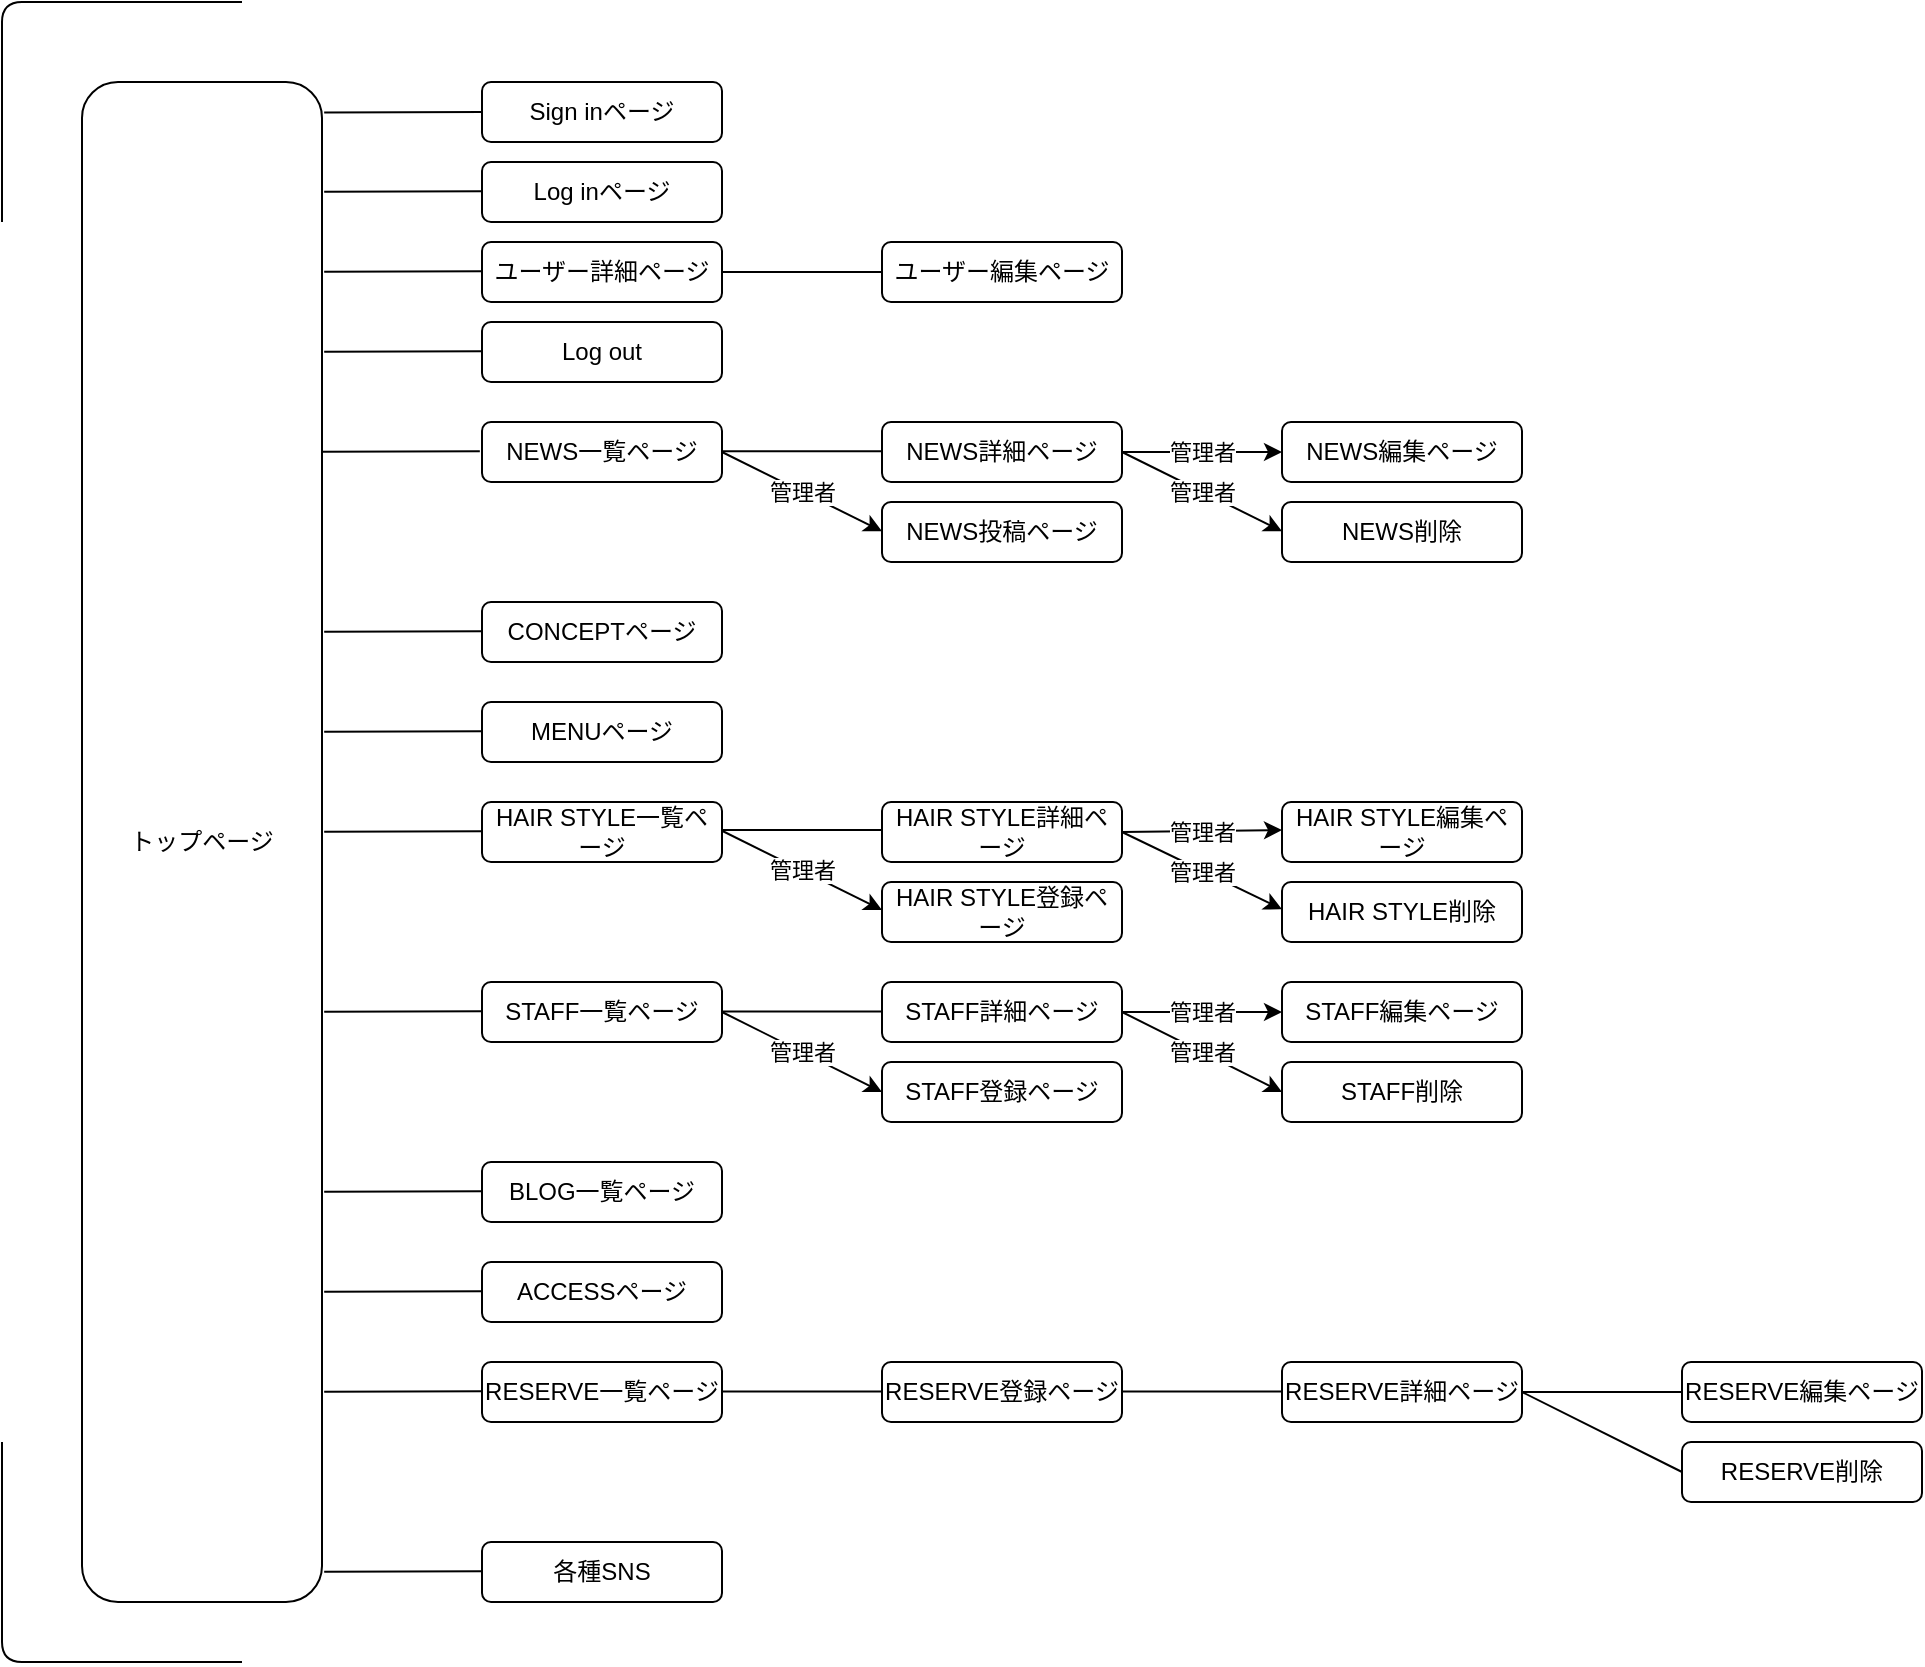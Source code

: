 <mxfile>
    <diagram id="gTzxo0V6KKp_SFuRiDqh" name="ページ1">
        <mxGraphModel dx="337" dy="174" grid="1" gridSize="10" guides="1" tooltips="1" connect="1" arrows="1" fold="1" page="1" pageScale="1" pageWidth="1169" pageHeight="827" math="0" shadow="0">
            <root>
                <mxCell id="0"/>
                <mxCell id="1" parent="0"/>
                <mxCell id="2" value="トップページ" style="rounded=1;whiteSpace=wrap;html=1;" parent="1" vertex="1">
                    <mxGeometry x="40" y="40" width="120" height="760" as="geometry"/>
                </mxCell>
                <mxCell id="3" value="NEWS一覧ページ" style="rounded=1;whiteSpace=wrap;html=1;" parent="1" vertex="1">
                    <mxGeometry x="240" y="210" width="120" height="30" as="geometry"/>
                </mxCell>
                <mxCell id="4" value="NEWS詳細ページ" style="rounded=1;whiteSpace=wrap;html=1;" parent="1" vertex="1">
                    <mxGeometry x="440" y="210" width="120" height="30" as="geometry"/>
                </mxCell>
                <mxCell id="5" value="NEWS投稿ページ" style="rounded=1;whiteSpace=wrap;html=1;" parent="1" vertex="1">
                    <mxGeometry x="440" y="250" width="120" height="30" as="geometry"/>
                </mxCell>
                <mxCell id="6" value="NEWS編集ページ" style="rounded=1;whiteSpace=wrap;html=1;" parent="1" vertex="1">
                    <mxGeometry x="640" y="210" width="120" height="30" as="geometry"/>
                </mxCell>
                <mxCell id="8" value="NEWS削除" style="rounded=1;whiteSpace=wrap;html=1;" parent="1" vertex="1">
                    <mxGeometry x="640" y="250" width="120" height="30" as="geometry"/>
                </mxCell>
                <mxCell id="11" value="MENUページ" style="rounded=1;whiteSpace=wrap;html=1;" parent="1" vertex="1">
                    <mxGeometry x="240" y="350" width="120" height="30" as="geometry"/>
                </mxCell>
                <mxCell id="12" value="CONCEPTページ" style="rounded=1;whiteSpace=wrap;html=1;" parent="1" vertex="1">
                    <mxGeometry x="240" y="300" width="120" height="30" as="geometry"/>
                </mxCell>
                <mxCell id="13" value="HAIR STYLE詳細ページ" style="rounded=1;whiteSpace=wrap;html=1;" parent="1" vertex="1">
                    <mxGeometry x="440" y="400" width="120" height="30" as="geometry"/>
                </mxCell>
                <mxCell id="14" value="HAIR STYLE登録ページ" style="rounded=1;whiteSpace=wrap;html=1;" parent="1" vertex="1">
                    <mxGeometry x="440" y="440" width="120" height="30" as="geometry"/>
                </mxCell>
                <mxCell id="15" value="HAIR STYLE編集ページ" style="rounded=1;whiteSpace=wrap;html=1;" parent="1" vertex="1">
                    <mxGeometry x="640" y="400" width="120" height="30" as="geometry"/>
                </mxCell>
                <mxCell id="16" value="HAIR STYLE削除" style="rounded=1;whiteSpace=wrap;html=1;" parent="1" vertex="1">
                    <mxGeometry x="640" y="440" width="120" height="30" as="geometry"/>
                </mxCell>
                <mxCell id="17" value="HAIR STYLE一覧ページ" style="rounded=1;whiteSpace=wrap;html=1;" parent="1" vertex="1">
                    <mxGeometry x="240" y="400" width="120" height="30" as="geometry"/>
                </mxCell>
                <mxCell id="18" value="STAFF詳細ページ" style="rounded=1;whiteSpace=wrap;html=1;" parent="1" vertex="1">
                    <mxGeometry x="440" y="490" width="120" height="30" as="geometry"/>
                </mxCell>
                <mxCell id="19" value="STAFF登録ページ" style="rounded=1;whiteSpace=wrap;html=1;" parent="1" vertex="1">
                    <mxGeometry x="440" y="530" width="120" height="30" as="geometry"/>
                </mxCell>
                <mxCell id="20" value="STAFF編集ページ" style="rounded=1;whiteSpace=wrap;html=1;" parent="1" vertex="1">
                    <mxGeometry x="640" y="490" width="120" height="30" as="geometry"/>
                </mxCell>
                <mxCell id="21" value="STAFF削除" style="rounded=1;whiteSpace=wrap;html=1;" parent="1" vertex="1">
                    <mxGeometry x="640" y="530" width="120" height="30" as="geometry"/>
                </mxCell>
                <mxCell id="22" value="STAFF一覧ページ" style="rounded=1;whiteSpace=wrap;html=1;" parent="1" vertex="1">
                    <mxGeometry x="240" y="490" width="120" height="30" as="geometry"/>
                </mxCell>
                <mxCell id="23" value="BLOG一覧ページ" style="rounded=1;whiteSpace=wrap;html=1;" parent="1" vertex="1">
                    <mxGeometry x="240" y="580" width="120" height="30" as="geometry"/>
                </mxCell>
                <mxCell id="24" value="ACCESSページ" style="rounded=1;whiteSpace=wrap;html=1;" parent="1" vertex="1">
                    <mxGeometry x="240" y="630" width="120" height="30" as="geometry"/>
                </mxCell>
                <mxCell id="25" value="RESERVE一覧ページ" style="rounded=1;whiteSpace=wrap;html=1;" parent="1" vertex="1">
                    <mxGeometry x="240" y="680" width="120" height="30" as="geometry"/>
                </mxCell>
                <mxCell id="26" value="RESERVE登録ページ" style="rounded=1;whiteSpace=wrap;html=1;" parent="1" vertex="1">
                    <mxGeometry x="440" y="680" width="120" height="30" as="geometry"/>
                </mxCell>
                <mxCell id="27" value="RESERVE詳細ページ" style="rounded=1;whiteSpace=wrap;html=1;" parent="1" vertex="1">
                    <mxGeometry x="640" y="680" width="120" height="30" as="geometry"/>
                </mxCell>
                <mxCell id="29" value="Sign inページ" style="rounded=1;whiteSpace=wrap;html=1;" parent="1" vertex="1">
                    <mxGeometry x="240" y="40" width="120" height="30" as="geometry"/>
                </mxCell>
                <mxCell id="30" value="Log inページ" style="rounded=1;whiteSpace=wrap;html=1;" parent="1" vertex="1">
                    <mxGeometry x="240" y="80" width="120" height="30" as="geometry"/>
                </mxCell>
                <mxCell id="31" value="ユーザー詳細ページ" style="rounded=1;whiteSpace=wrap;html=1;" parent="1" vertex="1">
                    <mxGeometry x="240" y="120" width="120" height="30" as="geometry"/>
                </mxCell>
                <mxCell id="32" value="Log out" style="rounded=1;whiteSpace=wrap;html=1;" parent="1" vertex="1">
                    <mxGeometry x="240" y="160" width="120" height="30" as="geometry"/>
                </mxCell>
                <mxCell id="33" value="ユーザー編集ページ" style="rounded=1;whiteSpace=wrap;html=1;" parent="1" vertex="1">
                    <mxGeometry x="440" y="120" width="120" height="30" as="geometry"/>
                </mxCell>
                <mxCell id="35" value="各種SNS" style="rounded=1;whiteSpace=wrap;html=1;" parent="1" vertex="1">
                    <mxGeometry x="240" y="770" width="120" height="30" as="geometry"/>
                </mxCell>
                <mxCell id="50" value="" style="endArrow=none;html=1;exitX=1;exitY=0.5;exitDx=0;exitDy=0;entryX=0;entryY=0.5;entryDx=0;entryDy=0;" parent="1" source="31" target="33" edge="1">
                    <mxGeometry width="50" height="50" relative="1" as="geometry">
                        <mxPoint x="380" y="230" as="sourcePoint"/>
                        <mxPoint x="430" y="180" as="targetPoint"/>
                    </mxGeometry>
                </mxCell>
                <mxCell id="51" value="" style="endArrow=none;html=1;exitX=1;exitY=0.5;exitDx=0;exitDy=0;entryX=0;entryY=0.5;entryDx=0;entryDy=0;" parent="1" edge="1">
                    <mxGeometry width="50" height="50" relative="1" as="geometry">
                        <mxPoint x="360" y="224.63" as="sourcePoint"/>
                        <mxPoint x="440" y="224.63" as="targetPoint"/>
                    </mxGeometry>
                </mxCell>
                <mxCell id="52" value="" style="endArrow=classic;html=1;exitX=1;exitY=0.5;exitDx=0;exitDy=0;" parent="1" source="3" edge="1">
                    <mxGeometry relative="1" as="geometry">
                        <mxPoint x="400" y="265" as="sourcePoint"/>
                        <mxPoint x="440" y="264.63" as="targetPoint"/>
                    </mxGeometry>
                </mxCell>
                <mxCell id="53" value="管理者" style="edgeLabel;resizable=0;html=1;align=center;verticalAlign=middle;" parent="52" connectable="0" vertex="1">
                    <mxGeometry relative="1" as="geometry"/>
                </mxCell>
                <mxCell id="57" value="" style="endArrow=classic;html=1;exitX=1;exitY=0.5;exitDx=0;exitDy=0;" parent="1" edge="1" source="4">
                    <mxGeometry relative="1" as="geometry">
                        <mxPoint x="560" y="265" as="sourcePoint"/>
                        <mxPoint x="640" y="264.63" as="targetPoint"/>
                    </mxGeometry>
                </mxCell>
                <mxCell id="58" value="管理者" style="edgeLabel;resizable=0;html=1;align=center;verticalAlign=middle;" parent="57" connectable="0" vertex="1">
                    <mxGeometry relative="1" as="geometry"/>
                </mxCell>
                <mxCell id="60" value="" style="endArrow=classic;html=1;entryX=0;entryY=0.5;entryDx=0;entryDy=0;exitX=1;exitY=0.5;exitDx=0;exitDy=0;" parent="1" source="4" target="6" edge="1">
                    <mxGeometry relative="1" as="geometry">
                        <mxPoint x="560" y="260" as="sourcePoint"/>
                        <mxPoint x="450" y="280" as="targetPoint"/>
                    </mxGeometry>
                </mxCell>
                <mxCell id="61" value="管理者" style="edgeLabel;resizable=0;html=1;align=center;verticalAlign=middle;" parent="60" connectable="0" vertex="1">
                    <mxGeometry relative="1" as="geometry"/>
                </mxCell>
                <mxCell id="62" value="" style="endArrow=none;html=1;exitX=0;exitY=0.5;exitDx=0;exitDy=0;entryX=1.009;entryY=0.02;entryDx=0;entryDy=0;entryPerimeter=0;" parent="1" source="29" target="2" edge="1">
                    <mxGeometry width="50" height="50" relative="1" as="geometry">
                        <mxPoint x="170" y="120" as="sourcePoint"/>
                        <mxPoint x="220" y="70" as="targetPoint"/>
                    </mxGeometry>
                </mxCell>
                <mxCell id="63" value="" style="endArrow=none;html=1;exitX=0;exitY=0.5;exitDx=0;exitDy=0;entryX=1.009;entryY=0.02;entryDx=0;entryDy=0;entryPerimeter=0;" parent="1" edge="1">
                    <mxGeometry width="50" height="50" relative="1" as="geometry">
                        <mxPoint x="240" y="94.68" as="sourcePoint"/>
                        <mxPoint x="161.08" y="94.88" as="targetPoint"/>
                    </mxGeometry>
                </mxCell>
                <mxCell id="64" value="" style="endArrow=none;html=1;exitX=0;exitY=0.5;exitDx=0;exitDy=0;entryX=1.009;entryY=0.02;entryDx=0;entryDy=0;entryPerimeter=0;" parent="1" edge="1">
                    <mxGeometry width="50" height="50" relative="1" as="geometry">
                        <mxPoint x="240" y="134.68" as="sourcePoint"/>
                        <mxPoint x="161.08" y="134.88" as="targetPoint"/>
                    </mxGeometry>
                </mxCell>
                <mxCell id="65" value="" style="endArrow=none;html=1;exitX=0;exitY=0.5;exitDx=0;exitDy=0;entryX=1.009;entryY=0.02;entryDx=0;entryDy=0;entryPerimeter=0;" parent="1" edge="1">
                    <mxGeometry width="50" height="50" relative="1" as="geometry">
                        <mxPoint x="240" y="174.68" as="sourcePoint"/>
                        <mxPoint x="161.08" y="174.88" as="targetPoint"/>
                    </mxGeometry>
                </mxCell>
                <mxCell id="66" value="" style="endArrow=none;html=1;exitX=0;exitY=0.5;exitDx=0;exitDy=0;entryX=1.009;entryY=0.02;entryDx=0;entryDy=0;entryPerimeter=0;" parent="1" edge="1">
                    <mxGeometry width="50" height="50" relative="1" as="geometry">
                        <mxPoint x="238.92" y="224.68" as="sourcePoint"/>
                        <mxPoint x="160.0" y="224.88" as="targetPoint"/>
                    </mxGeometry>
                </mxCell>
                <mxCell id="67" value="" style="endArrow=none;html=1;exitX=0;exitY=0.5;exitDx=0;exitDy=0;entryX=1.009;entryY=0.02;entryDx=0;entryDy=0;entryPerimeter=0;" parent="1" edge="1">
                    <mxGeometry width="50" height="50" relative="1" as="geometry">
                        <mxPoint x="240.0" y="314.68" as="sourcePoint"/>
                        <mxPoint x="161.08" y="314.88" as="targetPoint"/>
                    </mxGeometry>
                </mxCell>
                <mxCell id="68" value="" style="endArrow=none;html=1;exitX=0;exitY=0.5;exitDx=0;exitDy=0;entryX=1.009;entryY=0.02;entryDx=0;entryDy=0;entryPerimeter=0;" parent="1" edge="1">
                    <mxGeometry width="50" height="50" relative="1" as="geometry">
                        <mxPoint x="240" y="364.68" as="sourcePoint"/>
                        <mxPoint x="161.08" y="364.88" as="targetPoint"/>
                    </mxGeometry>
                </mxCell>
                <mxCell id="69" value="" style="endArrow=none;html=1;exitX=0;exitY=0.5;exitDx=0;exitDy=0;entryX=1.009;entryY=0.02;entryDx=0;entryDy=0;entryPerimeter=0;" parent="1" edge="1">
                    <mxGeometry width="50" height="50" relative="1" as="geometry">
                        <mxPoint x="240" y="414.68" as="sourcePoint"/>
                        <mxPoint x="161.08" y="414.88" as="targetPoint"/>
                    </mxGeometry>
                </mxCell>
                <mxCell id="70" value="" style="endArrow=none;html=1;exitX=0;exitY=0.5;exitDx=0;exitDy=0;entryX=1.009;entryY=0.02;entryDx=0;entryDy=0;entryPerimeter=0;" parent="1" edge="1">
                    <mxGeometry width="50" height="50" relative="1" as="geometry">
                        <mxPoint x="240" y="504.68" as="sourcePoint"/>
                        <mxPoint x="161.08" y="504.88" as="targetPoint"/>
                    </mxGeometry>
                </mxCell>
                <mxCell id="71" value="" style="endArrow=none;html=1;exitX=0;exitY=0.5;exitDx=0;exitDy=0;entryX=1.009;entryY=0.02;entryDx=0;entryDy=0;entryPerimeter=0;" parent="1" edge="1">
                    <mxGeometry width="50" height="50" relative="1" as="geometry">
                        <mxPoint x="240" y="594.68" as="sourcePoint"/>
                        <mxPoint x="161.08" y="594.88" as="targetPoint"/>
                    </mxGeometry>
                </mxCell>
                <mxCell id="72" value="" style="endArrow=none;html=1;exitX=0;exitY=0.5;exitDx=0;exitDy=0;entryX=1.009;entryY=0.02;entryDx=0;entryDy=0;entryPerimeter=0;" parent="1" edge="1">
                    <mxGeometry width="50" height="50" relative="1" as="geometry">
                        <mxPoint x="240" y="644.68" as="sourcePoint"/>
                        <mxPoint x="161.08" y="644.88" as="targetPoint"/>
                    </mxGeometry>
                </mxCell>
                <mxCell id="73" value="" style="endArrow=none;html=1;exitX=0;exitY=0.5;exitDx=0;exitDy=0;entryX=1.009;entryY=0.02;entryDx=0;entryDy=0;entryPerimeter=0;" parent="1" edge="1">
                    <mxGeometry width="50" height="50" relative="1" as="geometry">
                        <mxPoint x="240" y="694.68" as="sourcePoint"/>
                        <mxPoint x="161.08" y="694.88" as="targetPoint"/>
                    </mxGeometry>
                </mxCell>
                <mxCell id="74" value="" style="endArrow=none;html=1;exitX=0;exitY=0.5;exitDx=0;exitDy=0;entryX=1.009;entryY=0.02;entryDx=0;entryDy=0;entryPerimeter=0;" parent="1" edge="1">
                    <mxGeometry width="50" height="50" relative="1" as="geometry">
                        <mxPoint x="240" y="784.68" as="sourcePoint"/>
                        <mxPoint x="161.08" y="784.88" as="targetPoint"/>
                    </mxGeometry>
                </mxCell>
                <mxCell id="75" value="" style="endArrow=none;html=1;exitX=1;exitY=0.5;exitDx=0;exitDy=0;entryX=0;entryY=0.5;entryDx=0;entryDy=0;" parent="1" edge="1">
                    <mxGeometry width="50" height="50" relative="1" as="geometry">
                        <mxPoint x="360" y="414" as="sourcePoint"/>
                        <mxPoint x="440.0" y="414" as="targetPoint"/>
                    </mxGeometry>
                </mxCell>
                <mxCell id="76" value="" style="endArrow=classic;html=1;exitX=1;exitY=0.5;exitDx=0;exitDy=0;" parent="1" edge="1">
                    <mxGeometry relative="1" as="geometry">
                        <mxPoint x="360" y="414.37" as="sourcePoint"/>
                        <mxPoint x="440.0" y="454" as="targetPoint"/>
                    </mxGeometry>
                </mxCell>
                <mxCell id="77" value="管理者" style="edgeLabel;resizable=0;html=1;align=center;verticalAlign=middle;" parent="76" connectable="0" vertex="1">
                    <mxGeometry relative="1" as="geometry"/>
                </mxCell>
                <mxCell id="78" value="" style="endArrow=classic;html=1;exitX=1;exitY=0.5;exitDx=0;exitDy=0;" parent="1" edge="1" source="13">
                    <mxGeometry relative="1" as="geometry">
                        <mxPoint x="560.0" y="454" as="sourcePoint"/>
                        <mxPoint x="640" y="453.63" as="targetPoint"/>
                    </mxGeometry>
                </mxCell>
                <mxCell id="79" value="管理者" style="edgeLabel;resizable=0;html=1;align=center;verticalAlign=middle;" parent="78" connectable="0" vertex="1">
                    <mxGeometry relative="1" as="geometry"/>
                </mxCell>
                <mxCell id="80" value="" style="endArrow=classic;html=1;entryX=0;entryY=0.5;entryDx=0;entryDy=0;exitX=1;exitY=0.5;exitDx=0;exitDy=0;" parent="1" edge="1" source="13">
                    <mxGeometry relative="1" as="geometry">
                        <mxPoint x="560.0" y="454" as="sourcePoint"/>
                        <mxPoint x="640" y="414" as="targetPoint"/>
                    </mxGeometry>
                </mxCell>
                <mxCell id="81" value="管理者" style="edgeLabel;resizable=0;html=1;align=center;verticalAlign=middle;" parent="80" connectable="0" vertex="1">
                    <mxGeometry relative="1" as="geometry"/>
                </mxCell>
                <mxCell id="82" value="" style="endArrow=none;html=1;exitX=1;exitY=0.5;exitDx=0;exitDy=0;entryX=0;entryY=0.5;entryDx=0;entryDy=0;" parent="1" edge="1">
                    <mxGeometry width="50" height="50" relative="1" as="geometry">
                        <mxPoint x="360" y="504.79" as="sourcePoint"/>
                        <mxPoint x="440" y="504.79" as="targetPoint"/>
                    </mxGeometry>
                </mxCell>
                <mxCell id="83" value="" style="endArrow=classic;html=1;entryX=0;entryY=0.5;entryDx=0;entryDy=0;exitX=1;exitY=0.5;exitDx=0;exitDy=0;" parent="1" source="22" target="19" edge="1">
                    <mxGeometry relative="1" as="geometry">
                        <mxPoint x="360" y="510" as="sourcePoint"/>
                        <mxPoint x="440" y="540.0" as="targetPoint"/>
                    </mxGeometry>
                </mxCell>
                <mxCell id="84" value="管理者" style="edgeLabel;resizable=0;html=1;align=center;verticalAlign=middle;" parent="83" connectable="0" vertex="1">
                    <mxGeometry relative="1" as="geometry"/>
                </mxCell>
                <mxCell id="85" value="" style="endArrow=classic;html=1;exitX=1;exitY=0.5;exitDx=0;exitDy=0;entryX=0;entryY=0.5;entryDx=0;entryDy=0;" parent="1" source="18" target="21" edge="1">
                    <mxGeometry relative="1" as="geometry">
                        <mxPoint x="560" y="524.98" as="sourcePoint"/>
                        <mxPoint x="640" y="524.61" as="targetPoint"/>
                    </mxGeometry>
                </mxCell>
                <mxCell id="86" value="管理者" style="edgeLabel;resizable=0;html=1;align=center;verticalAlign=middle;" parent="85" connectable="0" vertex="1">
                    <mxGeometry relative="1" as="geometry"/>
                </mxCell>
                <mxCell id="87" value="" style="endArrow=classic;html=1;entryX=0;entryY=0.5;entryDx=0;entryDy=0;exitX=1;exitY=0.5;exitDx=0;exitDy=0;" parent="1" source="18" target="20" edge="1">
                    <mxGeometry relative="1" as="geometry">
                        <mxPoint x="560" y="524.98" as="sourcePoint"/>
                        <mxPoint x="640" y="484.98" as="targetPoint"/>
                    </mxGeometry>
                </mxCell>
                <mxCell id="88" value="管理者" style="edgeLabel;resizable=0;html=1;align=center;verticalAlign=middle;" parent="87" connectable="0" vertex="1">
                    <mxGeometry relative="1" as="geometry"/>
                </mxCell>
                <mxCell id="89" value="" style="endArrow=none;html=1;exitX=1;exitY=0.5;exitDx=0;exitDy=0;entryX=0;entryY=0.5;entryDx=0;entryDy=0;" parent="1" edge="1">
                    <mxGeometry width="50" height="50" relative="1" as="geometry">
                        <mxPoint x="360" y="694.74" as="sourcePoint"/>
                        <mxPoint x="440" y="694.74" as="targetPoint"/>
                    </mxGeometry>
                </mxCell>
                <mxCell id="95" value="" style="endArrow=none;html=1;" parent="1" edge="1">
                    <mxGeometry width="50" height="50" relative="1" as="geometry">
                        <mxPoint y="110" as="sourcePoint"/>
                        <mxPoint x="120" as="targetPoint"/>
                        <Array as="points">
                            <mxPoint/>
                        </Array>
                    </mxGeometry>
                </mxCell>
                <mxCell id="96" value="" style="endArrow=none;html=1;" parent="1" edge="1">
                    <mxGeometry width="50" height="50" relative="1" as="geometry">
                        <mxPoint y="720" as="sourcePoint"/>
                        <mxPoint x="120" y="830" as="targetPoint"/>
                        <Array as="points">
                            <mxPoint y="830"/>
                        </Array>
                    </mxGeometry>
                </mxCell>
                <mxCell id="98" value="" style="endArrow=none;html=1;exitX=1;exitY=0.5;exitDx=0;exitDy=0;entryX=0;entryY=0.5;entryDx=0;entryDy=0;" parent="1" edge="1">
                    <mxGeometry width="50" height="50" relative="1" as="geometry">
                        <mxPoint x="560" y="694.78" as="sourcePoint"/>
                        <mxPoint x="640" y="694.78" as="targetPoint"/>
                    </mxGeometry>
                </mxCell>
                <mxCell id="100" value="RESERVE編集ページ" style="rounded=1;whiteSpace=wrap;html=1;" vertex="1" parent="1">
                    <mxGeometry x="840" y="680" width="120" height="30" as="geometry"/>
                </mxCell>
                <mxCell id="101" value="RESERVE削除" style="rounded=1;whiteSpace=wrap;html=1;" vertex="1" parent="1">
                    <mxGeometry x="840" y="720" width="120" height="30" as="geometry"/>
                </mxCell>
                <mxCell id="107" value="" style="endArrow=none;html=1;entryX=0;entryY=0.5;entryDx=0;entryDy=0;exitX=1;exitY=0.5;exitDx=0;exitDy=0;" edge="1" parent="1" source="27" target="100">
                    <mxGeometry width="50" height="50" relative="1" as="geometry">
                        <mxPoint x="690" y="680" as="sourcePoint"/>
                        <mxPoint x="740" y="630" as="targetPoint"/>
                    </mxGeometry>
                </mxCell>
                <mxCell id="108" value="" style="endArrow=none;html=1;entryX=0;entryY=0.5;entryDx=0;entryDy=0;exitX=1;exitY=0.5;exitDx=0;exitDy=0;" edge="1" parent="1" source="27" target="101">
                    <mxGeometry width="50" height="50" relative="1" as="geometry">
                        <mxPoint x="780" y="730" as="sourcePoint"/>
                        <mxPoint x="740" y="630" as="targetPoint"/>
                    </mxGeometry>
                </mxCell>
            </root>
        </mxGraphModel>
    </diagram>
</mxfile>